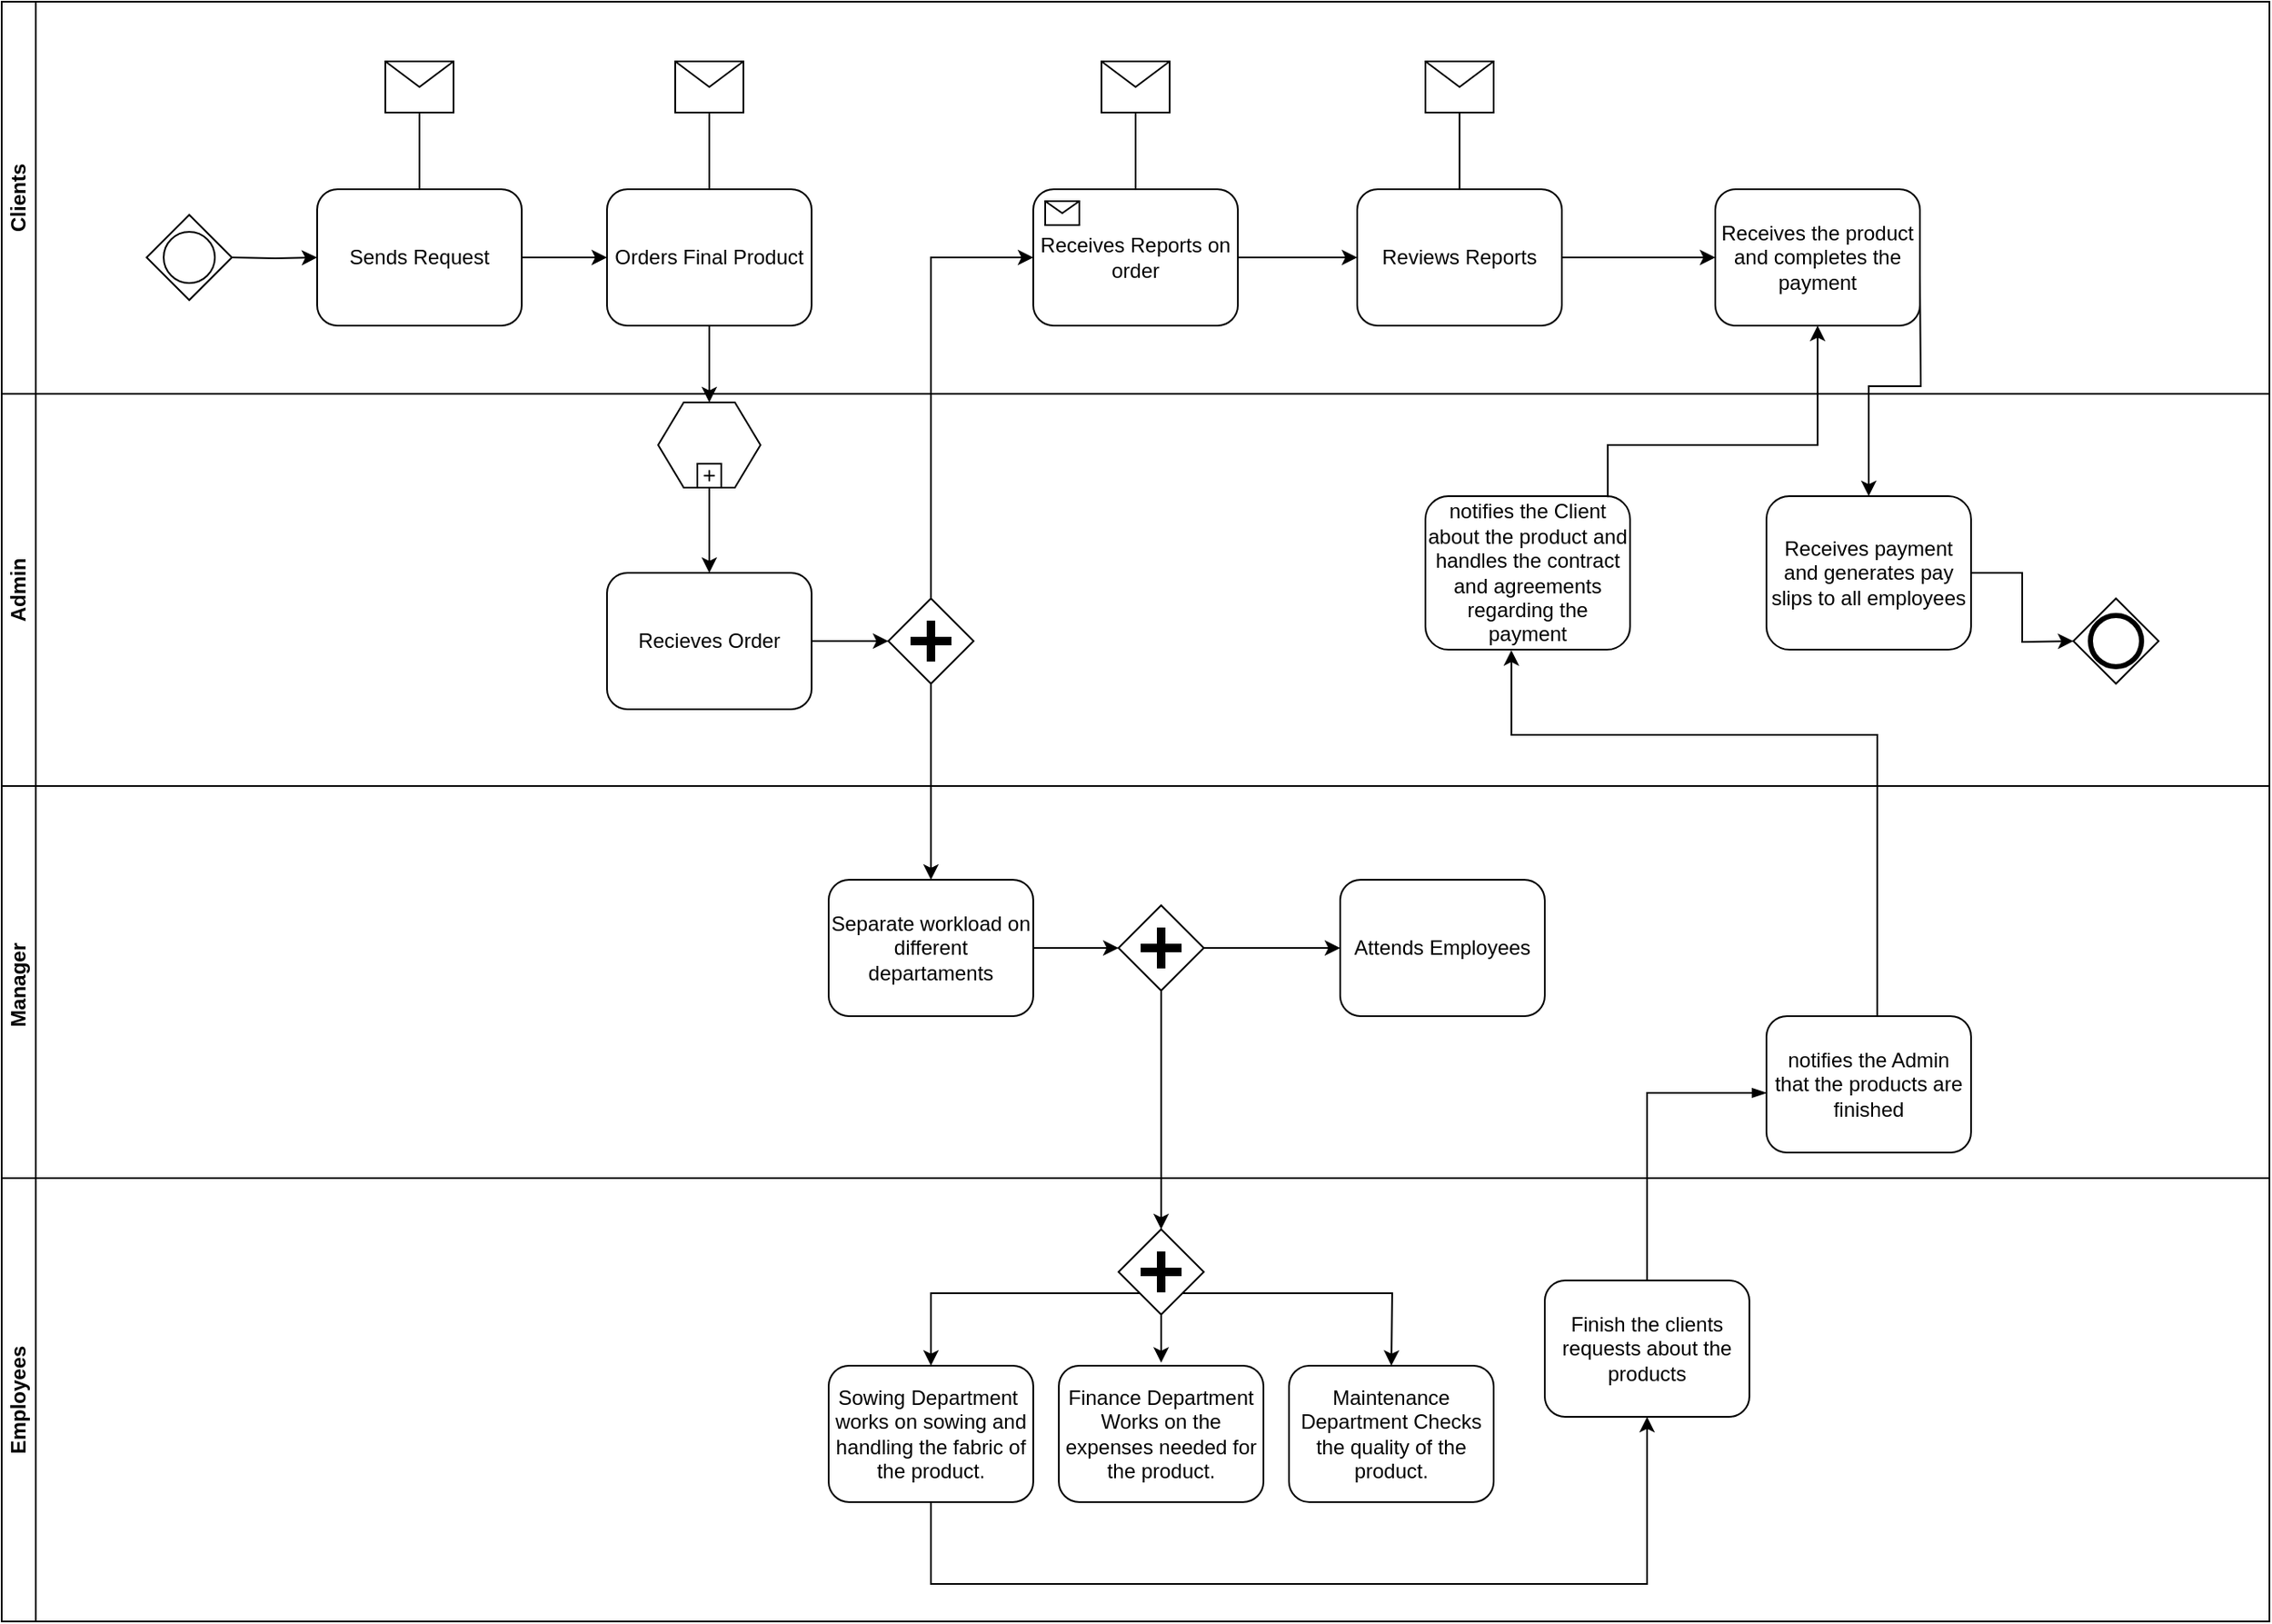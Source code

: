 <mxfile version="22.1.18" type="github">
  <diagram name="Page-1" id="2a216829-ef6e-dabb-86c1-c78162f3ba2b">
    <mxGraphModel dx="2552" dy="1086" grid="1" gridSize="10" guides="1" tooltips="1" connect="1" arrows="1" fold="1" page="1" pageScale="1" pageWidth="850" pageHeight="1100" background="none" math="0" shadow="0">
      <root>
        <mxCell id="0" />
        <mxCell id="1" parent="0" />
        <mxCell id="7a84cebc1def654-2" value="Sends Request" style="shape=ext;rounded=1;html=1;whiteSpace=wrap;" parent="1" vertex="1">
          <mxGeometry x="360" y="250" width="120" height="80" as="geometry" />
        </mxCell>
        <mxCell id="7a84cebc1def654-3" value="Orders Final Product" style="shape=ext;rounded=1;html=1;whiteSpace=wrap;" parent="1" vertex="1">
          <mxGeometry x="530" y="250" width="120" height="80" as="geometry" />
        </mxCell>
        <mxCell id="7a84cebc1def654-4" value="" style="shape=message;whiteSpace=wrap;html=1;" parent="1" vertex="1">
          <mxGeometry x="400" y="175" width="40" height="30" as="geometry" />
        </mxCell>
        <mxCell id="7a84cebc1def654-5" value="" style="shape=message;whiteSpace=wrap;html=1;" parent="1" vertex="1">
          <mxGeometry x="570" y="175" width="40" height="30" as="geometry" />
        </mxCell>
        <mxCell id="7a84cebc1def654-6" value="" style="shape=hexagon;whiteSpace=wrap;html=1;perimeter=hexagonPerimeter;" parent="1" vertex="1">
          <mxGeometry x="560" y="375" width="60" height="50" as="geometry" />
        </mxCell>
        <mxCell id="7a84cebc1def654-7" value="" style="html=1;shape=plus;" parent="7a84cebc1def654-6" vertex="1">
          <mxGeometry x="0.5" y="1" width="14" height="14" relative="1" as="geometry">
            <mxPoint x="-7" y="-14" as="offset" />
          </mxGeometry>
        </mxCell>
        <mxCell id="7a84cebc1def654-8" value="Recieves Order" style="shape=ext;rounded=1;html=1;whiteSpace=wrap;" parent="1" vertex="1">
          <mxGeometry x="530" y="475" width="120" height="80" as="geometry" />
        </mxCell>
        <mxCell id="7a84cebc1def654-9" value="" style="shape=mxgraph.bpmn.shape;html=1;verticalLabelPosition=bottom;labelBackgroundColor=#ffffff;verticalAlign=top;perimeter=rhombusPerimeter;background=gateway;outline=none;symbol=parallelGw;" parent="1" vertex="1">
          <mxGeometry x="695" y="490" width="50" height="50" as="geometry" />
        </mxCell>
        <mxCell id="7a84cebc1def654-12" value="Reviews Reports" style="html=1;whiteSpace=wrap;rounded=1;" parent="1" vertex="1">
          <mxGeometry x="970" y="250" width="120" height="80" as="geometry" />
        </mxCell>
        <mxCell id="7a84cebc1def654-14" value="Receives Reports on order" style="html=1;whiteSpace=wrap;rounded=1;" parent="1" vertex="1">
          <mxGeometry x="780" y="250" width="120" height="80" as="geometry" />
        </mxCell>
        <mxCell id="7a84cebc1def654-15" value="" style="html=1;shape=message;" parent="7a84cebc1def654-14" vertex="1">
          <mxGeometry width="20" height="14" relative="1" as="geometry">
            <mxPoint x="7" y="7" as="offset" />
          </mxGeometry>
        </mxCell>
        <mxCell id="7a84cebc1def654-27" value="" style="shape=message;whiteSpace=wrap;html=1;" parent="1" vertex="1">
          <mxGeometry x="820" y="175" width="40" height="30" as="geometry" />
        </mxCell>
        <mxCell id="7a84cebc1def654-28" value="" style="shape=message;whiteSpace=wrap;html=1;" parent="1" vertex="1">
          <mxGeometry x="1010" y="175" width="40" height="30" as="geometry" />
        </mxCell>
        <mxCell id="7a84cebc1def654-29" value="Separate workload on different departaments" style="html=1;whiteSpace=wrap;rounded=1;" parent="1" vertex="1">
          <mxGeometry x="660" y="655" width="120" height="80" as="geometry" />
        </mxCell>
        <mxCell id="7a84cebc1def654-36" style="edgeStyle=orthogonalEdgeStyle;rounded=0;html=1;jettySize=auto;orthogonalLoop=1;" parent="1" target="7a84cebc1def654-2" edge="1">
          <mxGeometry relative="1" as="geometry">
            <mxPoint x="310" y="290" as="sourcePoint" />
          </mxGeometry>
        </mxCell>
        <mxCell id="7a84cebc1def654-37" style="edgeStyle=orthogonalEdgeStyle;rounded=0;html=1;jettySize=auto;orthogonalLoop=1;endArrow=none;endFill=0;" parent="1" source="7a84cebc1def654-4" target="7a84cebc1def654-2" edge="1">
          <mxGeometry relative="1" as="geometry" />
        </mxCell>
        <mxCell id="7a84cebc1def654-38" style="edgeStyle=orthogonalEdgeStyle;rounded=0;html=1;jettySize=auto;orthogonalLoop=1;endArrow=none;endFill=0;" parent="1" source="7a84cebc1def654-5" target="7a84cebc1def654-3" edge="1">
          <mxGeometry relative="1" as="geometry" />
        </mxCell>
        <mxCell id="7a84cebc1def654-39" style="edgeStyle=orthogonalEdgeStyle;rounded=0;html=1;jettySize=auto;orthogonalLoop=1;" parent="1" source="7a84cebc1def654-2" target="7a84cebc1def654-3" edge="1">
          <mxGeometry relative="1" as="geometry" />
        </mxCell>
        <mxCell id="7a84cebc1def654-40" style="edgeStyle=orthogonalEdgeStyle;rounded=0;html=1;jettySize=auto;orthogonalLoop=1;" parent="1" source="7a84cebc1def654-14" target="7a84cebc1def654-12" edge="1">
          <mxGeometry relative="1" as="geometry" />
        </mxCell>
        <mxCell id="7a84cebc1def654-41" style="edgeStyle=orthogonalEdgeStyle;rounded=0;html=1;jettySize=auto;orthogonalLoop=1;endArrow=none;endFill=0;" parent="1" source="7a84cebc1def654-27" target="7a84cebc1def654-14" edge="1">
          <mxGeometry relative="1" as="geometry" />
        </mxCell>
        <mxCell id="7a84cebc1def654-42" style="edgeStyle=orthogonalEdgeStyle;rounded=0;html=1;jettySize=auto;orthogonalLoop=1;endArrow=none;endFill=0;" parent="1" source="7a84cebc1def654-28" target="7a84cebc1def654-12" edge="1">
          <mxGeometry relative="1" as="geometry" />
        </mxCell>
        <mxCell id="7a84cebc1def654-46" style="edgeStyle=orthogonalEdgeStyle;rounded=0;html=1;jettySize=auto;orthogonalLoop=1;exitX=1;exitY=0.5;exitDx=0;exitDy=0;" parent="1" source="9YGeOAHmCWjyCy-kIF1r-22" edge="1">
          <mxGeometry relative="1" as="geometry">
            <mxPoint x="1340" y="405" as="sourcePoint" />
            <mxPoint x="1390" y="515" as="targetPoint" />
          </mxGeometry>
        </mxCell>
        <mxCell id="7a84cebc1def654-47" style="edgeStyle=orthogonalEdgeStyle;rounded=0;html=1;jettySize=auto;orthogonalLoop=1;" parent="1" source="7a84cebc1def654-3" target="7a84cebc1def654-6" edge="1">
          <mxGeometry relative="1" as="geometry" />
        </mxCell>
        <mxCell id="7a84cebc1def654-48" style="edgeStyle=orthogonalEdgeStyle;rounded=0;html=1;jettySize=auto;orthogonalLoop=1;" parent="1" source="7a84cebc1def654-6" target="7a84cebc1def654-8" edge="1">
          <mxGeometry relative="1" as="geometry" />
        </mxCell>
        <mxCell id="7a84cebc1def654-49" style="edgeStyle=orthogonalEdgeStyle;rounded=0;html=1;jettySize=auto;orthogonalLoop=1;" parent="1" source="7a84cebc1def654-8" target="7a84cebc1def654-9" edge="1">
          <mxGeometry relative="1" as="geometry" />
        </mxCell>
        <mxCell id="7a84cebc1def654-50" style="edgeStyle=orthogonalEdgeStyle;rounded=0;html=1;jettySize=auto;orthogonalLoop=1;" parent="1" source="7a84cebc1def654-9" target="7a84cebc1def654-14" edge="1">
          <mxGeometry relative="1" as="geometry">
            <Array as="points">
              <mxPoint x="720" y="290" />
            </Array>
          </mxGeometry>
        </mxCell>
        <mxCell id="7a84cebc1def654-51" style="edgeStyle=orthogonalEdgeStyle;rounded=0;html=1;jettySize=auto;orthogonalLoop=1;" parent="1" source="7a84cebc1def654-9" target="7a84cebc1def654-29" edge="1">
          <mxGeometry relative="1" as="geometry" />
        </mxCell>
        <mxCell id="7a84cebc1def654-54" style="edgeStyle=orthogonalEdgeStyle;rounded=0;html=1;jettySize=auto;orthogonalLoop=1;" parent="1" source="7a84cebc1def654-53" target="9YGeOAHmCWjyCy-kIF1r-7" edge="1">
          <mxGeometry relative="1" as="geometry">
            <Array as="points">
              <mxPoint x="855" y="870" />
              <mxPoint x="855" y="870" />
            </Array>
          </mxGeometry>
        </mxCell>
        <mxCell id="7a84cebc1def654-58" style="edgeStyle=orthogonalEdgeStyle;rounded=0;html=1;jettySize=auto;orthogonalLoop=1;" parent="1" source="7a84cebc1def654-29" target="7a84cebc1def654-53" edge="1">
          <mxGeometry relative="1" as="geometry" />
        </mxCell>
        <mxCell id="9YGeOAHmCWjyCy-kIF1r-1" value="" style="points=[[0.25,0.25,0],[0.5,0,0],[0.75,0.25,0],[1,0.5,0],[0.75,0.75,0],[0.5,1,0],[0.25,0.75,0],[0,0.5,0]];shape=mxgraph.bpmn.gateway2;html=1;verticalLabelPosition=bottom;labelBackgroundColor=#ffffff;verticalAlign=top;align=center;perimeter=rhombusPerimeter;outlineConnect=0;outline=standard;symbol=general;" vertex="1" parent="1">
          <mxGeometry x="260" y="265" width="50" height="50" as="geometry" />
        </mxCell>
        <mxCell id="9YGeOAHmCWjyCy-kIF1r-2" value="" style="points=[[0.25,0.25,0],[0.5,0,0],[0.75,0.25,0],[1,0.5,0],[0.75,0.75,0],[0.5,1,0],[0.25,0.75,0],[0,0.5,0]];shape=mxgraph.bpmn.gateway2;html=1;verticalLabelPosition=bottom;labelBackgroundColor=#ffffff;verticalAlign=top;align=center;perimeter=rhombusPerimeter;outlineConnect=0;outline=end;symbol=general;" vertex="1" parent="1">
          <mxGeometry x="1390" y="490" width="50" height="50" as="geometry" />
        </mxCell>
        <mxCell id="9YGeOAHmCWjyCy-kIF1r-3" value="Clients" style="swimlane;startSize=20;horizontal=0;html=1;whiteSpace=wrap;" vertex="1" parent="1">
          <mxGeometry x="175" y="140" width="1330" height="230" as="geometry" />
        </mxCell>
        <mxCell id="7a84cebc1def654-43" style="edgeStyle=orthogonalEdgeStyle;rounded=0;html=1;jettySize=auto;orthogonalLoop=1;" parent="9YGeOAHmCWjyCy-kIF1r-3" edge="1">
          <mxGeometry relative="1" as="geometry">
            <mxPoint x="1005" y="150" as="targetPoint" />
            <Array as="points">
              <mxPoint x="1005" y="149.8" />
            </Array>
            <mxPoint x="915" y="150" as="sourcePoint" />
          </mxGeometry>
        </mxCell>
        <mxCell id="9YGeOAHmCWjyCy-kIF1r-18" value="Receives the product and completes the payment" style="html=1;whiteSpace=wrap;rounded=1;" vertex="1" parent="9YGeOAHmCWjyCy-kIF1r-3">
          <mxGeometry x="1005" y="110" width="120" height="80" as="geometry" />
        </mxCell>
        <mxCell id="9YGeOAHmCWjyCy-kIF1r-27" style="edgeStyle=orthogonalEdgeStyle;rounded=0;html=1;jettySize=auto;orthogonalLoop=1;entryX=0.5;entryY=0;entryDx=0;entryDy=0;" edge="1" parent="9YGeOAHmCWjyCy-kIF1r-3" target="9YGeOAHmCWjyCy-kIF1r-22">
          <mxGeometry relative="1" as="geometry">
            <mxPoint x="1125" y="160" as="sourcePoint" />
            <mxPoint x="1175" y="270" as="targetPoint" />
          </mxGeometry>
        </mxCell>
        <mxCell id="9YGeOAHmCWjyCy-kIF1r-4" value="Admin" style="swimlane;startSize=20;horizontal=0;html=1;whiteSpace=wrap;" vertex="1" parent="1">
          <mxGeometry x="175" y="370" width="1330" height="230" as="geometry" />
        </mxCell>
        <mxCell id="9YGeOAHmCWjyCy-kIF1r-17" value="notifies the Client about the product and handles the contract and agreements regarding the payment" style="html=1;whiteSpace=wrap;rounded=1;" vertex="1" parent="9YGeOAHmCWjyCy-kIF1r-4">
          <mxGeometry x="835" y="60" width="120" height="90" as="geometry" />
        </mxCell>
        <mxCell id="7a84cebc1def654-44" style="edgeStyle=orthogonalEdgeStyle;rounded=0;html=1;jettySize=auto;orthogonalLoop=1;exitX=0.583;exitY=0.063;exitDx=0;exitDy=0;exitPerimeter=0;entryX=0.42;entryY=1.004;entryDx=0;entryDy=0;entryPerimeter=0;" parent="9YGeOAHmCWjyCy-kIF1r-4" target="9YGeOAHmCWjyCy-kIF1r-17" edge="1">
          <mxGeometry relative="1" as="geometry">
            <mxPoint x="1099.96" y="369.95" as="sourcePoint" />
            <mxPoint x="885" y="160" as="targetPoint" />
            <Array as="points">
              <mxPoint x="1100" y="200" />
              <mxPoint x="885" y="200" />
            </Array>
          </mxGeometry>
        </mxCell>
        <mxCell id="9YGeOAHmCWjyCy-kIF1r-22" value="Receives payment and generates pay slips to all employees" style="html=1;whiteSpace=wrap;rounded=1;" vertex="1" parent="9YGeOAHmCWjyCy-kIF1r-4">
          <mxGeometry x="1035" y="60" width="120" height="90" as="geometry" />
        </mxCell>
        <mxCell id="9YGeOAHmCWjyCy-kIF1r-5" value="Manager&amp;nbsp;" style="swimlane;startSize=20;horizontal=0;html=1;whiteSpace=wrap;" vertex="1" parent="1">
          <mxGeometry x="175" y="600" width="1330" height="230" as="geometry" />
        </mxCell>
        <mxCell id="7a84cebc1def654-53" value="" style="shape=mxgraph.bpmn.shape;html=1;verticalLabelPosition=bottom;labelBackgroundColor=#ffffff;verticalAlign=top;perimeter=rhombusPerimeter;background=gateway;outline=none;symbol=parallelGw;" parent="9YGeOAHmCWjyCy-kIF1r-5" vertex="1">
          <mxGeometry x="655" y="70" width="50" height="50" as="geometry" />
        </mxCell>
        <mxCell id="7a84cebc1def654-16" value="Attends Employees" style="html=1;whiteSpace=wrap;rounded=1;" parent="9YGeOAHmCWjyCy-kIF1r-5" vertex="1">
          <mxGeometry x="785" y="55" width="120" height="80" as="geometry" />
        </mxCell>
        <mxCell id="7a84cebc1def654-55" style="edgeStyle=orthogonalEdgeStyle;rounded=0;html=1;jettySize=auto;orthogonalLoop=1;" parent="9YGeOAHmCWjyCy-kIF1r-5" source="7a84cebc1def654-53" target="7a84cebc1def654-16" edge="1">
          <mxGeometry relative="1" as="geometry">
            <Array as="points">
              <mxPoint x="765" y="95" />
              <mxPoint x="765" y="95" />
            </Array>
          </mxGeometry>
        </mxCell>
        <mxCell id="9YGeOAHmCWjyCy-kIF1r-16" value="notifies the Admin that the products are finished" style="html=1;whiteSpace=wrap;rounded=1;" vertex="1" parent="9YGeOAHmCWjyCy-kIF1r-5">
          <mxGeometry x="1035" y="135" width="120" height="80" as="geometry" />
        </mxCell>
        <mxCell id="9YGeOAHmCWjyCy-kIF1r-6" value="Employees" style="swimlane;startSize=20;horizontal=0;html=1;whiteSpace=wrap;" vertex="1" parent="1">
          <mxGeometry x="175" y="830" width="1330" height="260" as="geometry" />
        </mxCell>
        <mxCell id="9YGeOAHmCWjyCy-kIF1r-7" value="" style="shape=mxgraph.bpmn.shape;html=1;verticalLabelPosition=bottom;labelBackgroundColor=#ffffff;verticalAlign=top;perimeter=rhombusPerimeter;background=gateway;outline=none;symbol=parallelGw;" vertex="1" parent="9YGeOAHmCWjyCy-kIF1r-6">
          <mxGeometry x="655" y="30" width="50" height="50" as="geometry" />
        </mxCell>
        <mxCell id="7a84cebc1def654-22" value="Sowing Department&amp;nbsp; works on sowing and handling the fabric of the product." style="html=1;whiteSpace=wrap;rounded=1;" parent="9YGeOAHmCWjyCy-kIF1r-6" vertex="1">
          <mxGeometry x="485" y="110" width="120" height="80" as="geometry" />
        </mxCell>
        <mxCell id="7a84cebc1def654-59" style="edgeStyle=orthogonalEdgeStyle;rounded=0;html=1;jettySize=auto;orthogonalLoop=1;entryX=0.5;entryY=0;entryDx=0;entryDy=0;exitX=0.25;exitY=0.75;exitDx=0;exitDy=0;exitPerimeter=0;" parent="9YGeOAHmCWjyCy-kIF1r-6" source="9YGeOAHmCWjyCy-kIF1r-7" target="7a84cebc1def654-22" edge="1">
          <mxGeometry relative="1" as="geometry" />
        </mxCell>
        <mxCell id="7a84cebc1def654-20" value="Finance Department Works on the expenses needed for the product." style="html=1;whiteSpace=wrap;rounded=1;" parent="9YGeOAHmCWjyCy-kIF1r-6" vertex="1">
          <mxGeometry x="620" y="110" width="120" height="80" as="geometry" />
        </mxCell>
        <mxCell id="7a84cebc1def654-64" style="edgeStyle=orthogonalEdgeStyle;rounded=0;html=1;jettySize=auto;orthogonalLoop=1;entryX=0.5;entryY=-0.022;entryDx=0;entryDy=0;entryPerimeter=0;" parent="9YGeOAHmCWjyCy-kIF1r-6" source="9YGeOAHmCWjyCy-kIF1r-7" target="7a84cebc1def654-20" edge="1">
          <mxGeometry relative="1" as="geometry">
            <mxPoint x="705" y="80" as="sourcePoint" />
            <mxPoint x="665" y="100" as="targetPoint" />
            <Array as="points" />
          </mxGeometry>
        </mxCell>
        <mxCell id="7a84cebc1def654-18" value="Maintenance Department Checks the quality of the product." style="html=1;whiteSpace=wrap;rounded=1;" parent="9YGeOAHmCWjyCy-kIF1r-6" vertex="1">
          <mxGeometry x="755" y="110" width="120" height="80" as="geometry" />
        </mxCell>
        <mxCell id="9YGeOAHmCWjyCy-kIF1r-10" style="edgeStyle=orthogonalEdgeStyle;rounded=0;html=1;jettySize=auto;orthogonalLoop=1;entryX=0.5;entryY=0;entryDx=0;entryDy=0;exitX=0.75;exitY=0.75;exitDx=0;exitDy=0;exitPerimeter=0;" edge="1" parent="9YGeOAHmCWjyCy-kIF1r-6" source="9YGeOAHmCWjyCy-kIF1r-7">
          <mxGeometry relative="1" as="geometry">
            <mxPoint x="938" y="68" as="sourcePoint" />
            <mxPoint x="815" y="110" as="targetPoint" />
          </mxGeometry>
        </mxCell>
        <mxCell id="9YGeOAHmCWjyCy-kIF1r-13" style="edgeStyle=orthogonalEdgeStyle;rounded=0;html=1;jettySize=auto;orthogonalLoop=1;exitX=0.5;exitY=1.022;exitDx=0;exitDy=0;exitPerimeter=0;" edge="1" parent="9YGeOAHmCWjyCy-kIF1r-6">
          <mxGeometry relative="1" as="geometry">
            <mxPoint x="545" y="190.0" as="sourcePoint" />
            <mxPoint x="965" y="140" as="targetPoint" />
            <Array as="points">
              <mxPoint x="545" y="238" />
              <mxPoint x="965" y="238" />
            </Array>
          </mxGeometry>
        </mxCell>
        <mxCell id="9YGeOAHmCWjyCy-kIF1r-14" value="Finish the clients requests about the products" style="html=1;whiteSpace=wrap;rounded=1;" vertex="1" parent="9YGeOAHmCWjyCy-kIF1r-6">
          <mxGeometry x="905" y="60" width="120" height="80" as="geometry" />
        </mxCell>
        <mxCell id="9YGeOAHmCWjyCy-kIF1r-15" value="" style="edgeStyle=elbowEdgeStyle;fontSize=12;html=1;endArrow=blockThin;endFill=1;rounded=0;exitX=0.5;exitY=0;exitDx=0;exitDy=0;" edge="1" parent="1" source="9YGeOAHmCWjyCy-kIF1r-14">
          <mxGeometry width="160" relative="1" as="geometry">
            <mxPoint x="1130" y="870" as="sourcePoint" />
            <mxPoint x="1210" y="780" as="targetPoint" />
            <Array as="points">
              <mxPoint x="1140" y="790" />
            </Array>
          </mxGeometry>
        </mxCell>
        <mxCell id="9YGeOAHmCWjyCy-kIF1r-20" style="edgeStyle=orthogonalEdgeStyle;rounded=0;html=1;jettySize=auto;orthogonalLoop=1;exitX=0.891;exitY=0.007;exitDx=0;exitDy=0;exitPerimeter=0;entryX=0.5;entryY=1;entryDx=0;entryDy=0;" edge="1" parent="1" source="9YGeOAHmCWjyCy-kIF1r-17" target="9YGeOAHmCWjyCy-kIF1r-18">
          <mxGeometry relative="1" as="geometry">
            <mxPoint x="1284.96" y="749.95" as="sourcePoint" />
            <mxPoint x="1070" y="530" as="targetPoint" />
            <Array as="points">
              <mxPoint x="1117" y="400" />
              <mxPoint x="1240" y="400" />
            </Array>
          </mxGeometry>
        </mxCell>
      </root>
    </mxGraphModel>
  </diagram>
</mxfile>
